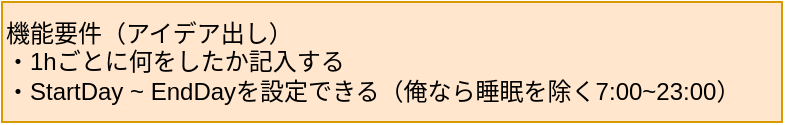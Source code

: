 <mxfile version="21.2.9" type="github">
  <diagram name="ページ1" id="HUTVysYyQPIZ1VaZULde">
    <mxGraphModel dx="1050" dy="587" grid="1" gridSize="10" guides="1" tooltips="1" connect="1" arrows="1" fold="1" page="1" pageScale="1" pageWidth="827" pageHeight="1169" math="0" shadow="0">
      <root>
        <mxCell id="0" />
        <mxCell id="1" parent="0" />
        <mxCell id="B4C7QaY8gtyShvpdeG9M-1" value="機能要件（アイデア出し）&lt;br&gt;・1hごとに何をしたか記入する&lt;br&gt;・StartDay ~ EndDayを設定できる（俺なら睡眠を除く7:00~23:00）" style="text;html=1;align=left;verticalAlign=middle;resizable=0;points=[];autosize=1;strokeColor=#d79b00;fillColor=#ffe6cc;" vertex="1" parent="1">
          <mxGeometry x="70" y="20" width="390" height="60" as="geometry" />
        </mxCell>
      </root>
    </mxGraphModel>
  </diagram>
</mxfile>
